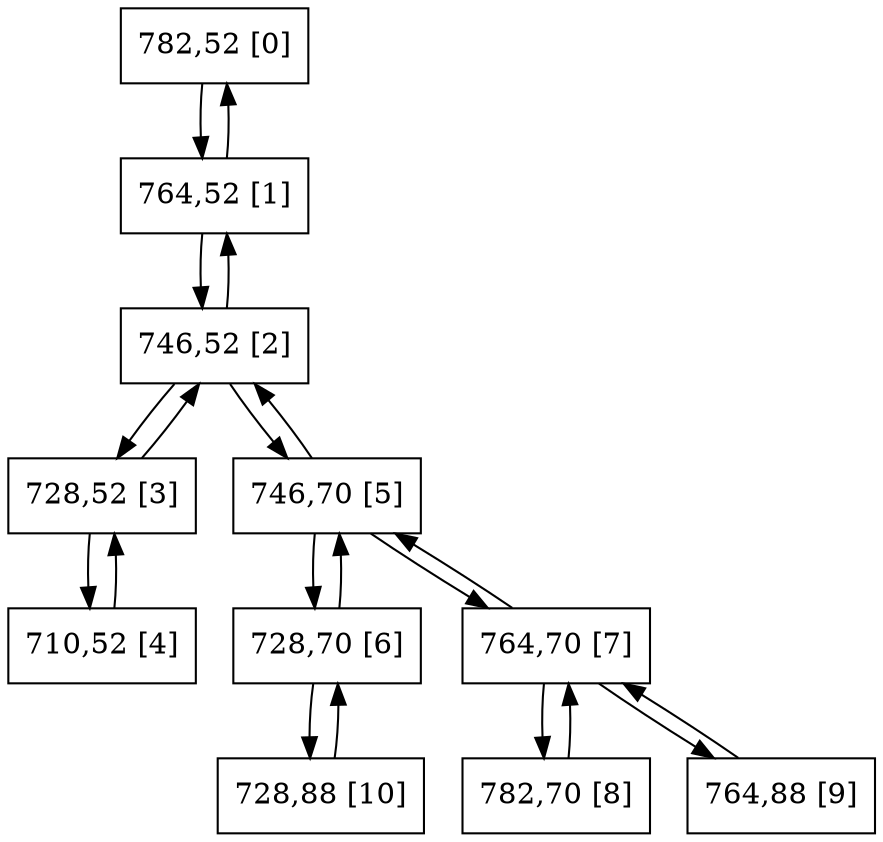 digraph G {
graph [bgcolor=white size="20,20"]
node [shape=circle color=black]
0[shape = polygon, sides = 4, label="782,52 [0]", pos = "9,4.5!" ];
1[shape = polygon, sides = 4, label="764,52 [1]", pos = "6.75,4.5!" ];
2[shape = polygon, sides = 4, label="746,52 [2]", pos = "4.5,4.5!" ];
3[shape = polygon, sides = 4, label="728,52 [3]", pos = "2.25,4.5!" ];
4[shape = polygon, sides = 4, label="710,52 [4]", pos = "0,4.5!" ];
5[shape = polygon, sides = 4, label="746,70 [5]", pos = "4.5,2.25!" ];
6[shape = polygon, sides = 4, label="728,70 [6]", pos = "2.25,2.25!" ];
7[shape = polygon, sides = 4, label="764,70 [7]", pos = "6.75,2.25!" ];
8[shape = polygon, sides = 4, label="782,70 [8]", pos = "9,2.25!" ];
9[shape = polygon, sides = 4, label="764,88 [9]", pos = "6.75,0!" ];
10[shape = polygon, sides = 4, label="728,88 [10]", pos = "2.25,0!" ];
0->1 ;
1->0 ;
1->2 ;
2->1 ;
2->3 ;
2->5 ;
3->2 ;
3->4 ;
4->3 ;
5->2 ;
5->6 ;
5->7 ;
6->5 ;
6->10 ;
7->5 ;
7->8 ;
7->9 ;
8->7 ;
9->7 ;
10->6 ;
}
